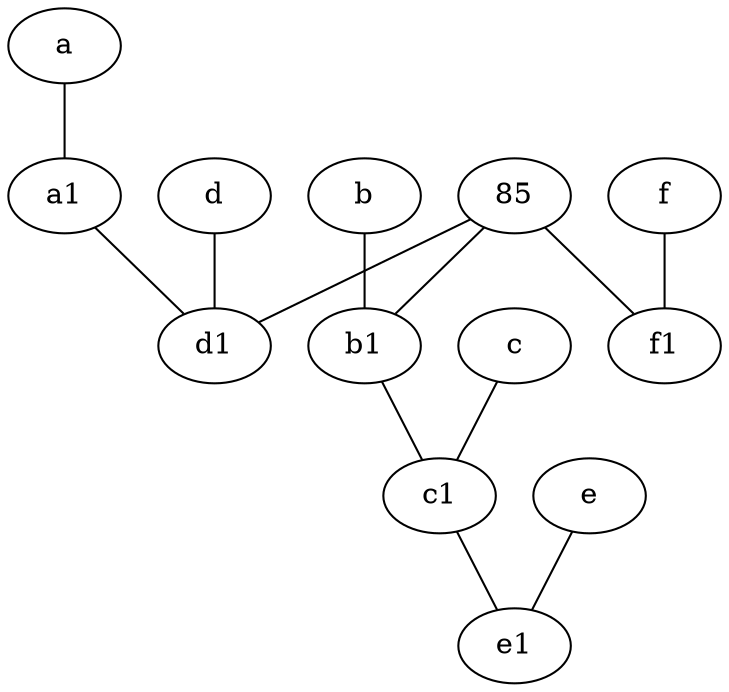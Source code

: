 graph {
	node [labelfontsize=50]
	d [labelfontsize=50 pos="2,5!"]
	c1 [labelfontsize=50 pos="4.5,3!"]
	85 [labelfontsize=50]
	a1 [labelfontsize=50 pos="8,3!"]
	b1 [labelfontsize=50 pos="9,4!"]
	d1 [labelfontsize=50 pos="3,5!"]
	f1 [labelfontsize=50 pos="3,8!"]
	e1 [labelfontsize=50 pos="7,7!"]
	a1 -- d1
	b -- b1
	d -- d1
	85 -- f1
	a -- a1
	c -- c1
	85 -- d1
	c1 -- e1
	85 -- b1
	e -- e1
	f -- f1
	b1 -- c1
}
